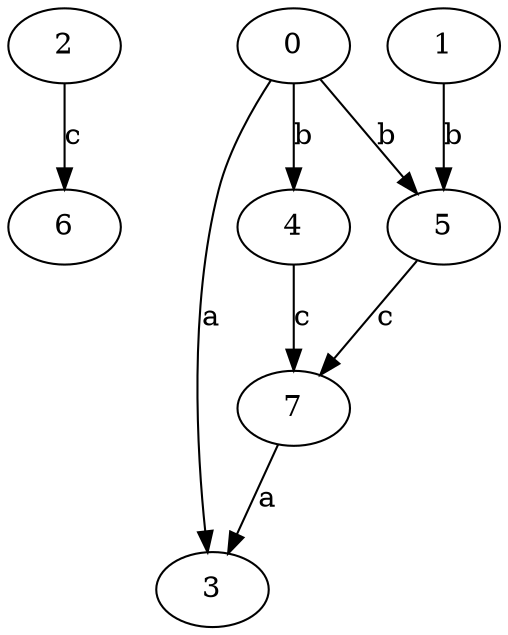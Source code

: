 strict digraph  {
2;
0;
3;
4;
5;
6;
1;
7;
2 -> 6  [label=c];
0 -> 3  [label=a];
0 -> 4  [label=b];
0 -> 5  [label=b];
4 -> 7  [label=c];
5 -> 7  [label=c];
1 -> 5  [label=b];
7 -> 3  [label=a];
}
